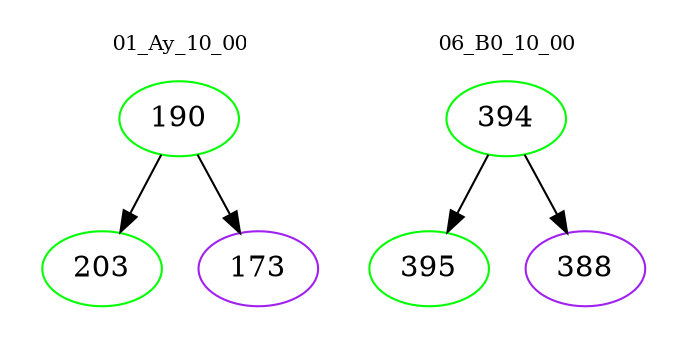 digraph{
subgraph cluster_0 {
color = white
label = "01_Ay_10_00";
fontsize=10;
T0_190 [label="190", color="green"]
T0_190 -> T0_203 [color="black"]
T0_203 [label="203", color="green"]
T0_190 -> T0_173 [color="black"]
T0_173 [label="173", color="purple"]
}
subgraph cluster_1 {
color = white
label = "06_B0_10_00";
fontsize=10;
T1_394 [label="394", color="green"]
T1_394 -> T1_395 [color="black"]
T1_395 [label="395", color="green"]
T1_394 -> T1_388 [color="black"]
T1_388 [label="388", color="purple"]
}
}
